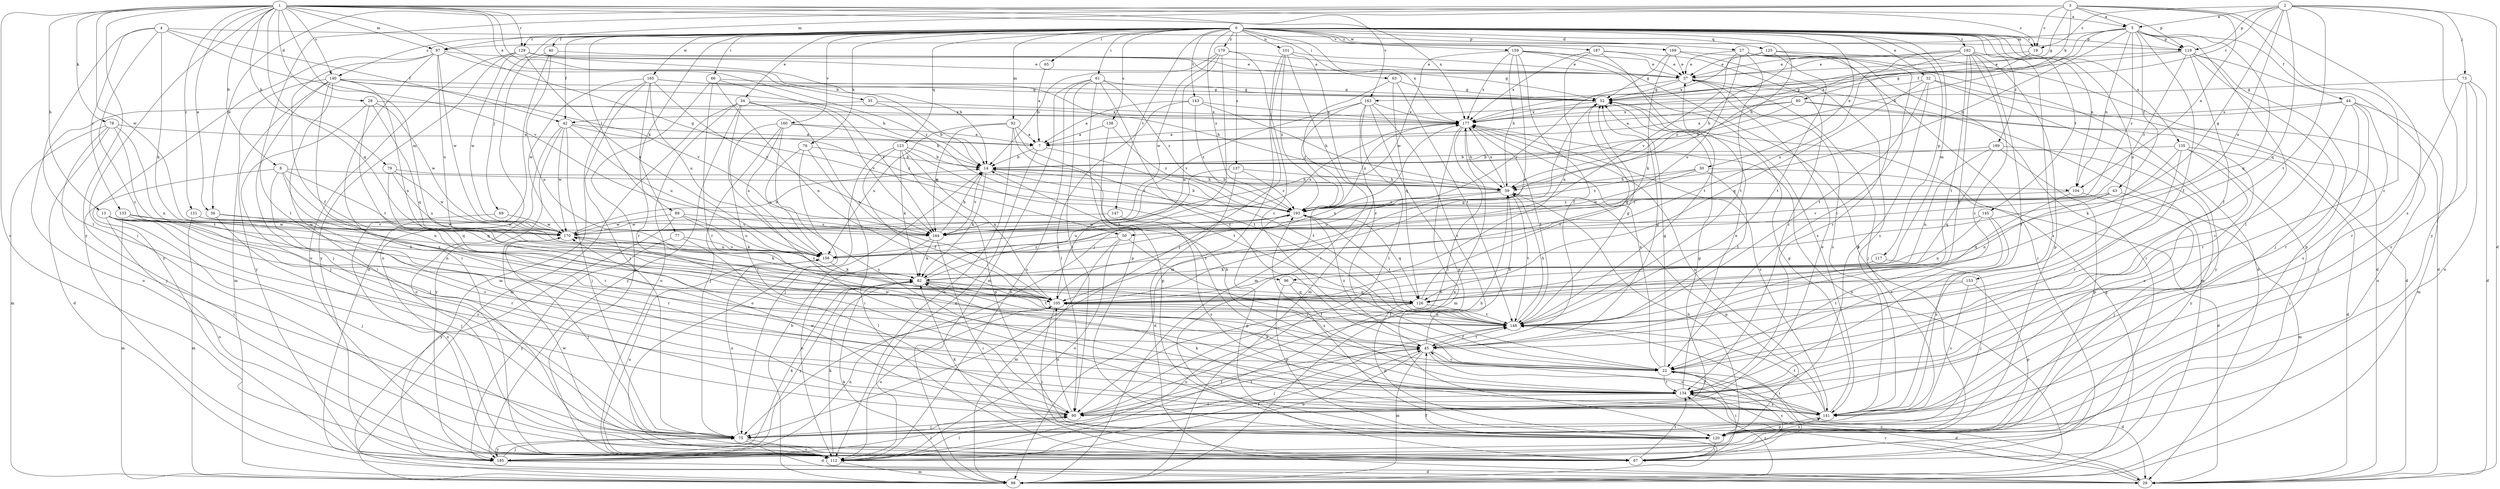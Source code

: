 strict digraph  {
0;
1;
2;
3;
4;
5;
7;
8;
13;
14;
19;
22;
27;
28;
29;
30;
32;
34;
35;
36;
37;
40;
42;
43;
44;
45;
50;
52;
59;
61;
63;
65;
66;
67;
69;
73;
75;
76;
77;
78;
79;
80;
82;
89;
90;
92;
96;
97;
98;
101;
104;
105;
112;
117;
119;
120;
123;
125;
126;
129;
131;
133;
134;
135;
137;
138;
140;
141;
143;
145;
147;
148;
153;
156;
159;
160;
163;
164;
165;
169;
170;
177;
179;
185;
187;
189;
192;
193;
0 -> 19  [label=c];
0 -> 27  [label=d];
0 -> 30  [label=e];
0 -> 32  [label=e];
0 -> 34  [label=e];
0 -> 40  [label=f];
0 -> 42  [label=f];
0 -> 59  [label=h];
0 -> 61  [label=i];
0 -> 63  [label=i];
0 -> 65  [label=i];
0 -> 66  [label=i];
0 -> 69  [label=j];
0 -> 76  [label=k];
0 -> 77  [label=k];
0 -> 89  [label=l];
0 -> 92  [label=m];
0 -> 96  [label=m];
0 -> 101  [label=n];
0 -> 104  [label=n];
0 -> 117  [label=p];
0 -> 119  [label=p];
0 -> 123  [label=q];
0 -> 125  [label=q];
0 -> 129  [label=r];
0 -> 135  [label=s];
0 -> 137  [label=s];
0 -> 138  [label=s];
0 -> 140  [label=s];
0 -> 143  [label=t];
0 -> 145  [label=t];
0 -> 147  [label=t];
0 -> 153  [label=u];
0 -> 159  [label=v];
0 -> 160  [label=v];
0 -> 165  [label=w];
0 -> 169  [label=w];
0 -> 177  [label=x];
0 -> 179  [label=y];
0 -> 187  [label=z];
0 -> 189  [label=z];
0 -> 192  [label=z];
0 -> 193  [label=z];
1 -> 5  [label=a];
1 -> 8  [label=b];
1 -> 13  [label=b];
1 -> 14  [label=b];
1 -> 19  [label=c];
1 -> 28  [label=d];
1 -> 35  [label=e];
1 -> 36  [label=e];
1 -> 50  [label=g];
1 -> 67  [label=i];
1 -> 78  [label=k];
1 -> 79  [label=k];
1 -> 96  [label=m];
1 -> 97  [label=m];
1 -> 112  [label=o];
1 -> 126  [label=q];
1 -> 129  [label=r];
1 -> 131  [label=r];
1 -> 140  [label=s];
1 -> 163  [label=v];
1 -> 170  [label=w];
1 -> 177  [label=x];
1 -> 185  [label=y];
2 -> 5  [label=a];
2 -> 19  [label=c];
2 -> 29  [label=d];
2 -> 50  [label=g];
2 -> 73  [label=j];
2 -> 119  [label=p];
2 -> 126  [label=q];
2 -> 148  [label=t];
2 -> 156  [label=u];
2 -> 163  [label=v];
2 -> 185  [label=y];
3 -> 5  [label=a];
3 -> 19  [label=c];
3 -> 22  [label=c];
3 -> 36  [label=e];
3 -> 52  [label=g];
3 -> 80  [label=k];
3 -> 90  [label=l];
3 -> 97  [label=m];
3 -> 104  [label=n];
3 -> 119  [label=p];
3 -> 141  [label=s];
4 -> 22  [label=c];
4 -> 42  [label=f];
4 -> 82  [label=k];
4 -> 90  [label=l];
4 -> 119  [label=p];
4 -> 133  [label=r];
4 -> 164  [label=v];
5 -> 14  [label=b];
5 -> 42  [label=f];
5 -> 43  [label=f];
5 -> 44  [label=f];
5 -> 45  [label=f];
5 -> 59  [label=h];
5 -> 90  [label=l];
5 -> 97  [label=m];
5 -> 104  [label=n];
5 -> 119  [label=p];
5 -> 126  [label=q];
5 -> 193  [label=z];
7 -> 14  [label=b];
7 -> 112  [label=o];
7 -> 148  [label=t];
8 -> 67  [label=i];
8 -> 90  [label=l];
8 -> 104  [label=n];
8 -> 105  [label=n];
8 -> 126  [label=q];
8 -> 134  [label=r];
13 -> 22  [label=c];
13 -> 75  [label=j];
13 -> 105  [label=n];
13 -> 112  [label=o];
13 -> 141  [label=s];
13 -> 164  [label=v];
13 -> 170  [label=w];
14 -> 59  [label=h];
14 -> 82  [label=k];
14 -> 164  [label=v];
14 -> 193  [label=z];
19 -> 37  [label=e];
19 -> 177  [label=x];
22 -> 14  [label=b];
22 -> 29  [label=d];
22 -> 52  [label=g];
22 -> 67  [label=i];
22 -> 134  [label=r];
22 -> 177  [label=x];
27 -> 29  [label=d];
27 -> 37  [label=e];
27 -> 67  [label=i];
27 -> 134  [label=r];
27 -> 148  [label=t];
27 -> 156  [label=u];
27 -> 164  [label=v];
28 -> 75  [label=j];
28 -> 126  [label=q];
28 -> 148  [label=t];
28 -> 170  [label=w];
28 -> 177  [label=x];
29 -> 22  [label=c];
29 -> 134  [label=r];
30 -> 29  [label=d];
30 -> 59  [label=h];
30 -> 148  [label=t];
30 -> 170  [label=w];
30 -> 193  [label=z];
32 -> 29  [label=d];
32 -> 52  [label=g];
32 -> 90  [label=l];
32 -> 126  [label=q];
32 -> 148  [label=t];
32 -> 185  [label=y];
34 -> 98  [label=m];
34 -> 105  [label=n];
34 -> 112  [label=o];
34 -> 141  [label=s];
34 -> 164  [label=v];
34 -> 177  [label=x];
34 -> 185  [label=y];
35 -> 14  [label=b];
35 -> 112  [label=o];
35 -> 177  [label=x];
36 -> 75  [label=j];
36 -> 134  [label=r];
36 -> 170  [label=w];
37 -> 52  [label=g];
37 -> 75  [label=j];
37 -> 98  [label=m];
37 -> 141  [label=s];
37 -> 164  [label=v];
40 -> 29  [label=d];
40 -> 37  [label=e];
40 -> 105  [label=n];
40 -> 112  [label=o];
42 -> 7  [label=a];
42 -> 75  [label=j];
42 -> 112  [label=o];
42 -> 156  [label=u];
42 -> 170  [label=w];
42 -> 185  [label=y];
42 -> 193  [label=z];
43 -> 98  [label=m];
43 -> 105  [label=n];
43 -> 164  [label=v];
43 -> 193  [label=z];
44 -> 7  [label=a];
44 -> 22  [label=c];
44 -> 75  [label=j];
44 -> 98  [label=m];
44 -> 134  [label=r];
44 -> 141  [label=s];
44 -> 177  [label=x];
45 -> 22  [label=c];
45 -> 52  [label=g];
45 -> 59  [label=h];
45 -> 75  [label=j];
45 -> 98  [label=m];
45 -> 112  [label=o];
45 -> 141  [label=s];
45 -> 148  [label=t];
45 -> 170  [label=w];
45 -> 193  [label=z];
50 -> 98  [label=m];
50 -> 112  [label=o];
50 -> 134  [label=r];
50 -> 156  [label=u];
52 -> 177  [label=x];
59 -> 14  [label=b];
59 -> 120  [label=p];
59 -> 148  [label=t];
59 -> 156  [label=u];
59 -> 177  [label=x];
59 -> 193  [label=z];
61 -> 22  [label=c];
61 -> 52  [label=g];
61 -> 90  [label=l];
61 -> 98  [label=m];
61 -> 112  [label=o];
61 -> 120  [label=p];
61 -> 193  [label=z];
63 -> 52  [label=g];
63 -> 98  [label=m];
63 -> 126  [label=q];
63 -> 148  [label=t];
65 -> 7  [label=a];
66 -> 52  [label=g];
66 -> 105  [label=n];
66 -> 112  [label=o];
66 -> 134  [label=r];
66 -> 164  [label=v];
67 -> 22  [label=c];
67 -> 134  [label=r];
67 -> 170  [label=w];
67 -> 177  [label=x];
69 -> 112  [label=o];
69 -> 170  [label=w];
73 -> 29  [label=d];
73 -> 52  [label=g];
73 -> 112  [label=o];
73 -> 134  [label=r];
73 -> 141  [label=s];
75 -> 29  [label=d];
75 -> 112  [label=o];
75 -> 148  [label=t];
75 -> 156  [label=u];
75 -> 185  [label=y];
76 -> 14  [label=b];
76 -> 67  [label=i];
76 -> 112  [label=o];
76 -> 156  [label=u];
77 -> 90  [label=l];
77 -> 156  [label=u];
77 -> 185  [label=y];
78 -> 7  [label=a];
78 -> 29  [label=d];
78 -> 75  [label=j];
78 -> 98  [label=m];
78 -> 105  [label=n];
78 -> 148  [label=t];
79 -> 59  [label=h];
79 -> 126  [label=q];
79 -> 156  [label=u];
79 -> 170  [label=w];
80 -> 7  [label=a];
80 -> 14  [label=b];
80 -> 112  [label=o];
80 -> 134  [label=r];
80 -> 177  [label=x];
82 -> 105  [label=n];
82 -> 126  [label=q];
82 -> 148  [label=t];
82 -> 185  [label=y];
82 -> 193  [label=z];
89 -> 82  [label=k];
89 -> 156  [label=u];
89 -> 164  [label=v];
89 -> 170  [label=w];
89 -> 185  [label=y];
90 -> 37  [label=e];
90 -> 45  [label=f];
90 -> 52  [label=g];
90 -> 59  [label=h];
90 -> 75  [label=j];
90 -> 105  [label=n];
90 -> 170  [label=w];
92 -> 7  [label=a];
92 -> 112  [label=o];
92 -> 134  [label=r];
92 -> 148  [label=t];
92 -> 156  [label=u];
92 -> 164  [label=v];
96 -> 45  [label=f];
96 -> 120  [label=p];
96 -> 126  [label=q];
97 -> 37  [label=e];
97 -> 45  [label=f];
97 -> 67  [label=i];
97 -> 156  [label=u];
97 -> 170  [label=w];
97 -> 185  [label=y];
97 -> 193  [label=z];
98 -> 14  [label=b];
98 -> 45  [label=f];
98 -> 52  [label=g];
98 -> 82  [label=k];
98 -> 134  [label=r];
101 -> 22  [label=c];
101 -> 37  [label=e];
101 -> 67  [label=i];
101 -> 75  [label=j];
101 -> 98  [label=m];
101 -> 193  [label=z];
104 -> 75  [label=j];
104 -> 126  [label=q];
104 -> 193  [label=z];
105 -> 52  [label=g];
105 -> 67  [label=i];
105 -> 112  [label=o];
105 -> 148  [label=t];
105 -> 177  [label=x];
112 -> 45  [label=f];
112 -> 82  [label=k];
112 -> 90  [label=l];
112 -> 98  [label=m];
112 -> 156  [label=u];
112 -> 177  [label=x];
117 -> 75  [label=j];
117 -> 82  [label=k];
119 -> 29  [label=d];
119 -> 37  [label=e];
119 -> 45  [label=f];
119 -> 52  [label=g];
119 -> 75  [label=j];
119 -> 120  [label=p];
119 -> 193  [label=z];
120 -> 59  [label=h];
120 -> 67  [label=i];
120 -> 82  [label=k];
120 -> 141  [label=s];
120 -> 193  [label=z];
123 -> 14  [label=b];
123 -> 45  [label=f];
123 -> 75  [label=j];
123 -> 82  [label=k];
123 -> 105  [label=n];
123 -> 120  [label=p];
123 -> 148  [label=t];
125 -> 22  [label=c];
125 -> 29  [label=d];
125 -> 37  [label=e];
125 -> 148  [label=t];
125 -> 177  [label=x];
126 -> 52  [label=g];
126 -> 112  [label=o];
126 -> 120  [label=p];
126 -> 148  [label=t];
129 -> 14  [label=b];
129 -> 37  [label=e];
129 -> 52  [label=g];
129 -> 112  [label=o];
129 -> 156  [label=u];
129 -> 170  [label=w];
129 -> 185  [label=y];
131 -> 98  [label=m];
131 -> 164  [label=v];
131 -> 170  [label=w];
133 -> 82  [label=k];
133 -> 98  [label=m];
133 -> 134  [label=r];
133 -> 170  [label=w];
134 -> 29  [label=d];
134 -> 37  [label=e];
134 -> 82  [label=k];
134 -> 90  [label=l];
134 -> 141  [label=s];
135 -> 14  [label=b];
135 -> 29  [label=d];
135 -> 67  [label=i];
135 -> 82  [label=k];
135 -> 134  [label=r];
135 -> 141  [label=s];
137 -> 29  [label=d];
137 -> 59  [label=h];
137 -> 82  [label=k];
137 -> 193  [label=z];
138 -> 7  [label=a];
138 -> 120  [label=p];
138 -> 193  [label=z];
140 -> 14  [label=b];
140 -> 52  [label=g];
140 -> 67  [label=i];
140 -> 75  [label=j];
140 -> 98  [label=m];
140 -> 105  [label=n];
140 -> 141  [label=s];
140 -> 164  [label=v];
140 -> 185  [label=y];
141 -> 45  [label=f];
141 -> 52  [label=g];
141 -> 82  [label=k];
141 -> 120  [label=p];
141 -> 148  [label=t];
141 -> 177  [label=x];
143 -> 7  [label=a];
143 -> 59  [label=h];
143 -> 90  [label=l];
143 -> 177  [label=x];
143 -> 193  [label=z];
145 -> 22  [label=c];
145 -> 105  [label=n];
145 -> 141  [label=s];
145 -> 164  [label=v];
147 -> 141  [label=s];
147 -> 170  [label=w];
148 -> 45  [label=f];
148 -> 52  [label=g];
148 -> 59  [label=h];
148 -> 67  [label=i];
148 -> 105  [label=n];
153 -> 105  [label=n];
153 -> 120  [label=p];
153 -> 141  [label=s];
153 -> 148  [label=t];
156 -> 82  [label=k];
159 -> 37  [label=e];
159 -> 45  [label=f];
159 -> 59  [label=h];
159 -> 105  [label=n];
159 -> 120  [label=p];
159 -> 141  [label=s];
159 -> 170  [label=w];
159 -> 177  [label=x];
160 -> 7  [label=a];
160 -> 14  [label=b];
160 -> 75  [label=j];
160 -> 90  [label=l];
160 -> 141  [label=s];
160 -> 156  [label=u];
163 -> 22  [label=c];
163 -> 90  [label=l];
163 -> 98  [label=m];
163 -> 120  [label=p];
163 -> 164  [label=v];
163 -> 177  [label=x];
163 -> 193  [label=z];
164 -> 14  [label=b];
164 -> 67  [label=i];
164 -> 82  [label=k];
164 -> 112  [label=o];
164 -> 177  [label=x];
165 -> 52  [label=g];
165 -> 59  [label=h];
165 -> 75  [label=j];
165 -> 98  [label=m];
165 -> 134  [label=r];
165 -> 156  [label=u];
165 -> 164  [label=v];
165 -> 170  [label=w];
169 -> 37  [label=e];
169 -> 52  [label=g];
169 -> 67  [label=i];
169 -> 82  [label=k];
169 -> 141  [label=s];
170 -> 14  [label=b];
170 -> 75  [label=j];
170 -> 82  [label=k];
170 -> 156  [label=u];
177 -> 7  [label=a];
177 -> 59  [label=h];
177 -> 90  [label=l];
177 -> 98  [label=m];
177 -> 141  [label=s];
177 -> 148  [label=t];
179 -> 14  [label=b];
179 -> 22  [label=c];
179 -> 37  [label=e];
179 -> 75  [label=j];
179 -> 105  [label=n];
179 -> 170  [label=w];
185 -> 29  [label=d];
185 -> 75  [label=j];
185 -> 82  [label=k];
185 -> 90  [label=l];
185 -> 105  [label=n];
187 -> 37  [label=e];
187 -> 105  [label=n];
187 -> 134  [label=r];
187 -> 148  [label=t];
187 -> 177  [label=x];
189 -> 14  [label=b];
189 -> 105  [label=n];
189 -> 120  [label=p];
189 -> 126  [label=q];
189 -> 185  [label=y];
192 -> 22  [label=c];
192 -> 37  [label=e];
192 -> 45  [label=f];
192 -> 59  [label=h];
192 -> 120  [label=p];
192 -> 134  [label=r];
192 -> 141  [label=s];
192 -> 148  [label=t];
192 -> 156  [label=u];
192 -> 193  [label=z];
193 -> 14  [label=b];
193 -> 120  [label=p];
193 -> 126  [label=q];
193 -> 148  [label=t];
193 -> 156  [label=u];
193 -> 170  [label=w];
193 -> 177  [label=x];
}
